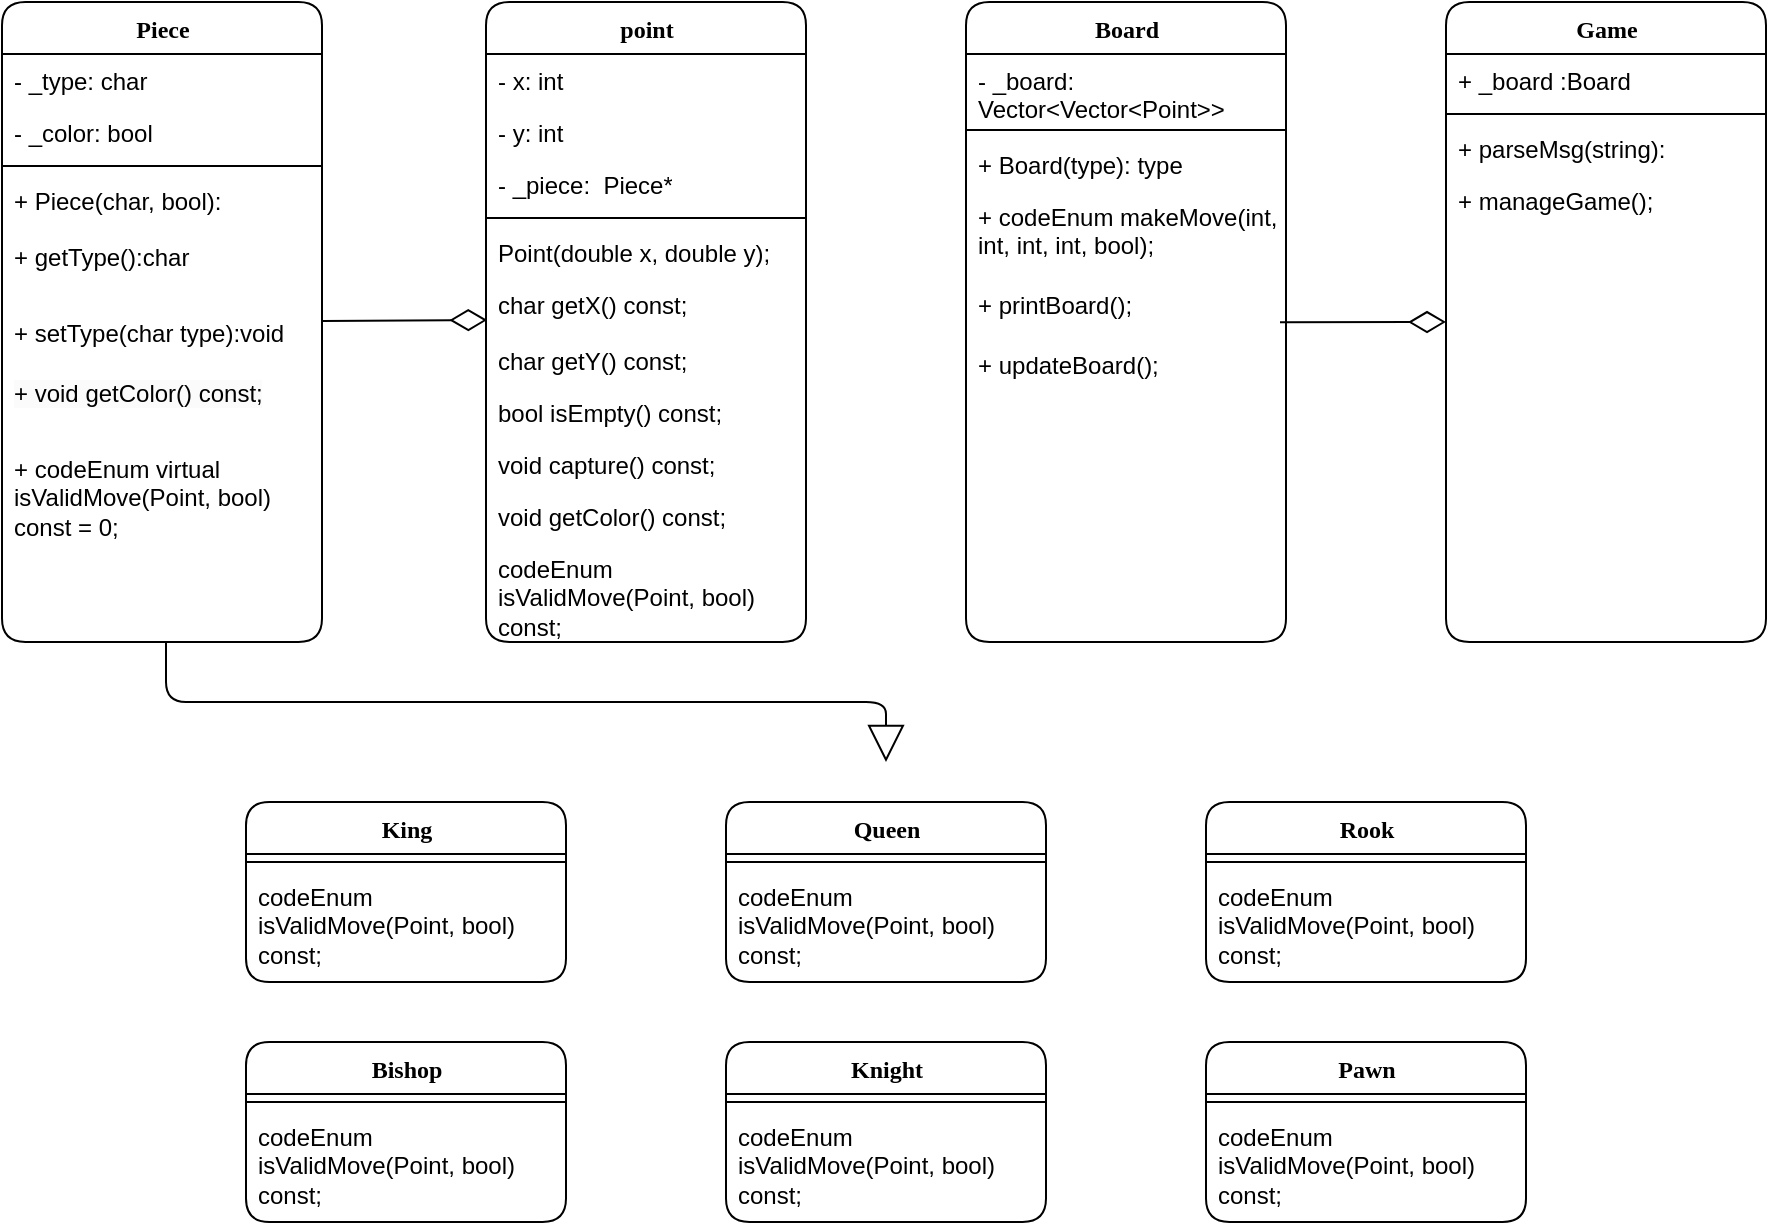 <mxfile version="25.0.3">
  <diagram name="Diagram" id="9f46799a-70d6-7492-0946-bef42562c5a5">
    <mxGraphModel dx="940" dy="375" grid="1" gridSize="10" guides="1" tooltips="1" connect="1" arrows="1" fold="1" page="1" pageScale="1" pageWidth="1100" pageHeight="850" background="none" math="0" shadow="0">
      <root>
        <mxCell id="0" />
        <mxCell id="1" parent="0" />
        <mxCell id="78961159f06e98e8-17" value="Piece" style="swimlane;html=1;fontStyle=1;align=center;verticalAlign=top;childLayout=stackLayout;horizontal=1;startSize=26;horizontalStack=0;resizeParent=1;resizeLast=0;collapsible=1;marginBottom=0;swimlaneFillColor=#ffffff;rounded=1;shadow=0;comic=0;labelBackgroundColor=none;strokeWidth=1;fillColor=none;fontFamily=Verdana;fontSize=12;" parent="1" vertex="1">
          <mxGeometry x="78" y="80" width="160" height="320" as="geometry">
            <mxRectangle x="78" y="80" width="70" height="30" as="alternateBounds" />
          </mxGeometry>
        </mxCell>
        <mxCell id="x0LkCOhh9_j6Cfr8yrsg-11" value="- _type: char" style="text;html=1;strokeColor=none;fillColor=none;align=left;verticalAlign=top;spacingLeft=4;spacingRight=4;whiteSpace=wrap;overflow=hidden;rotatable=0;points=[[0,0.5],[1,0.5]];portConstraint=eastwest;labelBackgroundColor=none;rounded=1;" parent="78961159f06e98e8-17" vertex="1">
          <mxGeometry y="26" width="160" height="26" as="geometry" />
        </mxCell>
        <mxCell id="51JTHI1VUY0Qbvhg6Ckp-14" value="- _color: bool&amp;nbsp;" style="text;html=1;strokeColor=none;fillColor=none;align=left;verticalAlign=top;spacingLeft=4;spacingRight=4;whiteSpace=wrap;overflow=hidden;rotatable=0;points=[[0,0.5],[1,0.5]];portConstraint=eastwest;labelBackgroundColor=none;rounded=1;" vertex="1" parent="78961159f06e98e8-17">
          <mxGeometry y="52" width="160" height="26" as="geometry" />
        </mxCell>
        <mxCell id="78961159f06e98e8-19" value="" style="line;html=1;strokeWidth=1;fillColor=none;align=left;verticalAlign=middle;spacingTop=-1;spacingLeft=3;spacingRight=3;rotatable=0;labelPosition=right;points=[];portConstraint=eastwest;labelBackgroundColor=none;rounded=1;" parent="78961159f06e98e8-17" vertex="1">
          <mxGeometry y="78" width="160" height="8" as="geometry" />
        </mxCell>
        <mxCell id="L8PhIgvEjSHy7LHoiN0H-8" value="+ Piece(char, bool):" style="text;html=1;strokeColor=none;fillColor=none;align=left;verticalAlign=top;spacingLeft=4;spacingRight=4;whiteSpace=wrap;overflow=hidden;rotatable=0;points=[[0,0.5],[1,0.5]];portConstraint=eastwest;labelBackgroundColor=none;rounded=1;" parent="78961159f06e98e8-17" vertex="1">
          <mxGeometry y="86" width="160" height="28" as="geometry" />
        </mxCell>
        <mxCell id="78961159f06e98e8-20" value="+ getType():char" style="text;html=1;strokeColor=none;fillColor=none;align=left;verticalAlign=top;spacingLeft=4;spacingRight=4;whiteSpace=wrap;overflow=hidden;rotatable=0;points=[[0,0.5],[1,0.5]];portConstraint=eastwest;labelBackgroundColor=none;rounded=1;" parent="78961159f06e98e8-17" vertex="1">
          <mxGeometry y="114" width="160" height="38" as="geometry" />
        </mxCell>
        <mxCell id="bN9FxAZdA9FcsLfQh3jO-1" value="+ setType(char type):void" style="text;html=1;strokeColor=none;fillColor=none;align=left;verticalAlign=top;spacingLeft=4;spacingRight=4;whiteSpace=wrap;overflow=hidden;rotatable=0;points=[[0,0.5],[1,0.5]];portConstraint=eastwest;labelBackgroundColor=none;rounded=1;" parent="78961159f06e98e8-17" vertex="1">
          <mxGeometry y="152" width="160" height="30" as="geometry" />
        </mxCell>
        <mxCell id="51JTHI1VUY0Qbvhg6Ckp-13" value="&lt;span style=&quot;color: rgb(0, 0, 0); font-family: Helvetica; font-size: 12px; font-style: normal; font-variant-ligatures: normal; font-variant-caps: normal; font-weight: 400; letter-spacing: normal; orphans: 2; text-align: left; text-indent: 0px; text-transform: none; widows: 2; word-spacing: 0px; -webkit-text-stroke-width: 0px; white-space: normal; background-color: rgb(251, 251, 251); text-decoration-thickness: initial; text-decoration-style: initial; text-decoration-color: initial; display: inline !important; float: none;&quot;&gt;+ void getColor() const;&lt;/span&gt;&lt;div&gt;&lt;br&gt;&lt;/div&gt;" style="text;html=1;strokeColor=none;fillColor=none;align=left;verticalAlign=top;spacingLeft=4;spacingRight=4;whiteSpace=wrap;overflow=hidden;rotatable=0;points=[[0,0.5],[1,0.5]];portConstraint=eastwest;labelBackgroundColor=none;rounded=1;" vertex="1" parent="78961159f06e98e8-17">
          <mxGeometry y="182" width="160" height="38" as="geometry" />
        </mxCell>
        <mxCell id="51JTHI1VUY0Qbvhg6Ckp-30" value="&lt;span style=&quot;white-space: normal;&quot;&gt;+ codeEnum virtual isValidMove(Point, bool) const = 0;&lt;/span&gt;" style="text;html=1;strokeColor=none;fillColor=none;align=left;verticalAlign=top;spacingLeft=4;spacingRight=4;whiteSpace=wrap;overflow=hidden;rotatable=0;points=[[0,0.5],[1,0.5]];portConstraint=eastwest;labelBackgroundColor=none;rounded=1;" vertex="1" parent="78961159f06e98e8-17">
          <mxGeometry y="220" width="160" height="50" as="geometry" />
        </mxCell>
        <mxCell id="78961159f06e98e8-30" value="point" style="swimlane;html=1;fontStyle=1;align=center;verticalAlign=top;childLayout=stackLayout;horizontal=1;startSize=26;horizontalStack=0;resizeParent=1;resizeLast=0;collapsible=1;marginBottom=0;swimlaneFillColor=#ffffff;rounded=1;shadow=0;comic=0;labelBackgroundColor=none;strokeWidth=1;fillColor=none;fontFamily=Verdana;fontSize=12;" parent="1" vertex="1">
          <mxGeometry x="320" y="80" width="160" height="320" as="geometry" />
        </mxCell>
        <mxCell id="78961159f06e98e8-31" value="- x: int" style="text;html=1;strokeColor=none;fillColor=none;align=left;verticalAlign=top;spacingLeft=4;spacingRight=4;whiteSpace=wrap;overflow=hidden;rotatable=0;points=[[0,0.5],[1,0.5]];portConstraint=eastwest;labelBackgroundColor=none;rounded=1;" parent="78961159f06e98e8-30" vertex="1">
          <mxGeometry y="26" width="160" height="26" as="geometry" />
        </mxCell>
        <mxCell id="bN9FxAZdA9FcsLfQh3jO-7" value="- y: int" style="text;html=1;strokeColor=none;fillColor=none;align=left;verticalAlign=top;spacingLeft=4;spacingRight=4;whiteSpace=wrap;overflow=hidden;rotatable=0;points=[[0,0.5],[1,0.5]];portConstraint=eastwest;labelBackgroundColor=none;rounded=1;" parent="78961159f06e98e8-30" vertex="1">
          <mxGeometry y="52" width="160" height="26" as="geometry" />
        </mxCell>
        <mxCell id="bN9FxAZdA9FcsLfQh3jO-9" value="- _piece:&amp;nbsp; Piece*" style="text;html=1;strokeColor=none;fillColor=none;align=left;verticalAlign=top;spacingLeft=4;spacingRight=4;whiteSpace=wrap;overflow=hidden;rotatable=0;points=[[0,0.5],[1,0.5]];portConstraint=eastwest;labelBackgroundColor=none;rounded=1;" parent="78961159f06e98e8-30" vertex="1">
          <mxGeometry y="78" width="160" height="26" as="geometry" />
        </mxCell>
        <mxCell id="78961159f06e98e8-38" value="" style="line;html=1;strokeWidth=1;fillColor=none;align=left;verticalAlign=middle;spacingTop=-1;spacingLeft=3;spacingRight=3;rotatable=0;labelPosition=right;points=[];portConstraint=eastwest;labelBackgroundColor=none;rounded=1;" parent="78961159f06e98e8-30" vertex="1">
          <mxGeometry y="104" width="160" height="8" as="geometry" />
        </mxCell>
        <mxCell id="78961159f06e98e8-39" value="Point(double x, double y);" style="text;html=1;strokeColor=none;fillColor=none;align=left;verticalAlign=top;spacingLeft=4;spacingRight=4;whiteSpace=wrap;overflow=hidden;rotatable=0;points=[[0,0.5],[1,0.5]];portConstraint=eastwest;labelBackgroundColor=none;rounded=1;" parent="78961159f06e98e8-30" vertex="1">
          <mxGeometry y="112" width="160" height="26" as="geometry" />
        </mxCell>
        <mxCell id="78961159f06e98e8-40" value="char getX() const;" style="text;html=1;strokeColor=none;fillColor=none;align=left;verticalAlign=top;spacingLeft=4;spacingRight=4;whiteSpace=wrap;overflow=hidden;rotatable=0;points=[[0,0.5],[1,0.5]];portConstraint=eastwest;labelBackgroundColor=none;rounded=1;" parent="78961159f06e98e8-30" vertex="1">
          <mxGeometry y="138" width="160" height="28" as="geometry" />
        </mxCell>
        <mxCell id="bN9FxAZdA9FcsLfQh3jO-6" value="&lt;span style=&quot;white-space: normal;&quot;&gt;char getY() const;&lt;/span&gt;" style="text;html=1;strokeColor=none;fillColor=none;align=left;verticalAlign=top;spacingLeft=4;spacingRight=4;whiteSpace=wrap;overflow=hidden;rotatable=0;points=[[0,0.5],[1,0.5]];portConstraint=eastwest;labelBackgroundColor=none;rounded=1;" parent="78961159f06e98e8-30" vertex="1">
          <mxGeometry y="166" width="160" height="26" as="geometry" />
        </mxCell>
        <mxCell id="51JTHI1VUY0Qbvhg6Ckp-20" value="&lt;span style=&quot;white-space: normal;&quot;&gt;bool isEmpty() const;&lt;/span&gt;" style="text;html=1;strokeColor=none;fillColor=none;align=left;verticalAlign=top;spacingLeft=4;spacingRight=4;whiteSpace=wrap;overflow=hidden;rotatable=0;points=[[0,0.5],[1,0.5]];portConstraint=eastwest;labelBackgroundColor=none;rounded=1;" vertex="1" parent="78961159f06e98e8-30">
          <mxGeometry y="192" width="160" height="26" as="geometry" />
        </mxCell>
        <mxCell id="51JTHI1VUY0Qbvhg6Ckp-28" value="&lt;span style=&quot;white-space: normal;&quot;&gt;void capture() const;&lt;/span&gt;" style="text;html=1;strokeColor=none;fillColor=none;align=left;verticalAlign=top;spacingLeft=4;spacingRight=4;whiteSpace=wrap;overflow=hidden;rotatable=0;points=[[0,0.5],[1,0.5]];portConstraint=eastwest;labelBackgroundColor=none;rounded=1;" vertex="1" parent="78961159f06e98e8-30">
          <mxGeometry y="218" width="160" height="26" as="geometry" />
        </mxCell>
        <mxCell id="51JTHI1VUY0Qbvhg6Ckp-29" value="&lt;span style=&quot;white-space: normal;&quot;&gt;void getColor() const;&lt;/span&gt;" style="text;html=1;strokeColor=none;fillColor=none;align=left;verticalAlign=top;spacingLeft=4;spacingRight=4;whiteSpace=wrap;overflow=hidden;rotatable=0;points=[[0,0.5],[1,0.5]];portConstraint=eastwest;labelBackgroundColor=none;rounded=1;" vertex="1" parent="78961159f06e98e8-30">
          <mxGeometry y="244" width="160" height="26" as="geometry" />
        </mxCell>
        <mxCell id="78961159f06e98e8-42" value="&lt;span style=&quot;white-space: normal;&quot;&gt;codeEnum isValidMove(Point, bool) const;&lt;/span&gt;" style="text;html=1;strokeColor=none;fillColor=none;align=left;verticalAlign=top;spacingLeft=4;spacingRight=4;whiteSpace=wrap;overflow=hidden;rotatable=0;points=[[0,0.5],[1,0.5]];portConstraint=eastwest;labelBackgroundColor=none;rounded=1;" parent="78961159f06e98e8-30" vertex="1">
          <mxGeometry y="270" width="160" height="50" as="geometry" />
        </mxCell>
        <mxCell id="78961159f06e98e8-43" value="Board" style="swimlane;html=1;fontStyle=1;align=center;verticalAlign=top;childLayout=stackLayout;horizontal=1;startSize=26;horizontalStack=0;resizeParent=1;resizeLast=0;collapsible=1;marginBottom=0;swimlaneFillColor=#ffffff;rounded=1;shadow=0;comic=0;labelBackgroundColor=none;strokeWidth=1;fillColor=none;fontFamily=Verdana;fontSize=12;" parent="1" vertex="1">
          <mxGeometry x="560" y="80" width="160" height="320" as="geometry" />
        </mxCell>
        <mxCell id="78961159f06e98e8-44" value="- _board: Vector&amp;lt;Vector&amp;lt;Point&amp;gt;&amp;gt;" style="text;html=1;strokeColor=none;fillColor=none;align=left;verticalAlign=top;spacingLeft=4;spacingRight=4;whiteSpace=wrap;overflow=hidden;rotatable=0;points=[[0,0.5],[1,0.5]];portConstraint=eastwest;labelBackgroundColor=none;rounded=1;" parent="78961159f06e98e8-43" vertex="1">
          <mxGeometry y="26" width="160" height="34" as="geometry" />
        </mxCell>
        <mxCell id="78961159f06e98e8-51" value="" style="line;html=1;strokeWidth=1;fillColor=none;align=left;verticalAlign=middle;spacingTop=-1;spacingLeft=3;spacingRight=3;rotatable=0;labelPosition=right;points=[];portConstraint=eastwest;labelBackgroundColor=none;rounded=1;" parent="78961159f06e98e8-43" vertex="1">
          <mxGeometry y="60" width="160" height="8" as="geometry" />
        </mxCell>
        <mxCell id="78961159f06e98e8-52" value="+ Board(type): type" style="text;html=1;strokeColor=none;fillColor=none;align=left;verticalAlign=top;spacingLeft=4;spacingRight=4;whiteSpace=wrap;overflow=hidden;rotatable=0;points=[[0,0.5],[1,0.5]];portConstraint=eastwest;labelBackgroundColor=none;rounded=1;" parent="78961159f06e98e8-43" vertex="1">
          <mxGeometry y="68" width="160" height="26" as="geometry" />
        </mxCell>
        <mxCell id="78961159f06e98e8-53" value="+ codeEnum makeMove(int, int, int, int, bool);" style="text;html=1;strokeColor=none;fillColor=none;align=left;verticalAlign=top;spacingLeft=4;spacingRight=4;whiteSpace=wrap;overflow=hidden;rotatable=0;points=[[0,0.5],[1,0.5]];portConstraint=eastwest;labelBackgroundColor=none;rounded=1;" parent="78961159f06e98e8-43" vertex="1">
          <mxGeometry y="94" width="160" height="44" as="geometry" />
        </mxCell>
        <mxCell id="jO7Rbo5i6ajUBvPkKgDe-2" value="+ printBoard();" style="text;html=1;strokeColor=none;fillColor=none;align=left;verticalAlign=top;spacingLeft=4;spacingRight=4;whiteSpace=wrap;overflow=hidden;rotatable=0;points=[[0,0.5],[1,0.5]];portConstraint=eastwest;labelBackgroundColor=none;rounded=1;" vertex="1" parent="78961159f06e98e8-43">
          <mxGeometry y="138" width="160" height="30" as="geometry" />
        </mxCell>
        <mxCell id="jO7Rbo5i6ajUBvPkKgDe-5" value="+ updateBoard();" style="text;html=1;strokeColor=none;fillColor=none;align=left;verticalAlign=top;spacingLeft=4;spacingRight=4;whiteSpace=wrap;overflow=hidden;rotatable=0;points=[[0,0.5],[1,0.5]];portConstraint=eastwest;labelBackgroundColor=none;rounded=1;" vertex="1" parent="78961159f06e98e8-43">
          <mxGeometry y="168" width="160" height="26" as="geometry" />
        </mxCell>
        <mxCell id="78961159f06e98e8-69" value="Queen" style="swimlane;html=1;fontStyle=1;align=center;verticalAlign=top;childLayout=stackLayout;horizontal=1;startSize=26;horizontalStack=0;resizeParent=1;resizeLast=0;collapsible=1;marginBottom=0;swimlaneFillColor=#ffffff;rounded=1;shadow=0;comic=0;labelBackgroundColor=none;strokeWidth=1;fillColor=none;fontFamily=Verdana;fontSize=12;" parent="1" vertex="1">
          <mxGeometry x="440" y="480" width="160" height="90" as="geometry" />
        </mxCell>
        <mxCell id="78961159f06e98e8-77" value="" style="line;html=1;strokeWidth=1;fillColor=none;align=left;verticalAlign=middle;spacingTop=-1;spacingLeft=3;spacingRight=3;rotatable=0;labelPosition=right;points=[];portConstraint=eastwest;labelBackgroundColor=none;rounded=1;" parent="78961159f06e98e8-69" vertex="1">
          <mxGeometry y="26" width="160" height="8" as="geometry" />
        </mxCell>
        <mxCell id="78961159f06e98e8-79" value="codeEnum isValidMove(Point, bool) const;" style="text;html=1;strokeColor=none;fillColor=none;align=left;verticalAlign=top;spacingLeft=4;spacingRight=4;whiteSpace=wrap;overflow=hidden;rotatable=0;points=[[0,0.5],[1,0.5]];portConstraint=eastwest;labelBackgroundColor=none;rounded=1;" parent="78961159f06e98e8-69" vertex="1">
          <mxGeometry y="34" width="160" height="56" as="geometry" />
        </mxCell>
        <mxCell id="78961159f06e98e8-108" value="Game" style="swimlane;html=1;fontStyle=1;align=center;verticalAlign=top;childLayout=stackLayout;horizontal=1;startSize=26;horizontalStack=0;resizeParent=1;resizeLast=0;collapsible=1;marginBottom=0;swimlaneFillColor=#ffffff;rounded=1;shadow=0;comic=0;labelBackgroundColor=none;strokeWidth=1;fillColor=none;fontFamily=Verdana;fontSize=12;" parent="1" vertex="1">
          <mxGeometry x="800" y="80" width="160" height="320" as="geometry" />
        </mxCell>
        <mxCell id="78961159f06e98e8-109" value="+ _board :Board" style="text;html=1;strokeColor=none;fillColor=none;align=left;verticalAlign=top;spacingLeft=4;spacingRight=4;whiteSpace=wrap;overflow=hidden;rotatable=0;points=[[0,0.5],[1,0.5]];portConstraint=eastwest;labelBackgroundColor=none;rounded=1;" parent="78961159f06e98e8-108" vertex="1">
          <mxGeometry y="26" width="160" height="26" as="geometry" />
        </mxCell>
        <mxCell id="78961159f06e98e8-116" value="" style="line;html=1;strokeWidth=1;fillColor=none;align=left;verticalAlign=middle;spacingTop=-1;spacingLeft=3;spacingRight=3;rotatable=0;labelPosition=right;points=[];portConstraint=eastwest;labelBackgroundColor=none;rounded=1;" parent="78961159f06e98e8-108" vertex="1">
          <mxGeometry y="52" width="160" height="8" as="geometry" />
        </mxCell>
        <mxCell id="78961159f06e98e8-117" value="+ parseMsg(string):&amp;nbsp;" style="text;html=1;strokeColor=none;fillColor=none;align=left;verticalAlign=top;spacingLeft=4;spacingRight=4;whiteSpace=wrap;overflow=hidden;rotatable=0;points=[[0,0.5],[1,0.5]];portConstraint=eastwest;labelBackgroundColor=none;rounded=1;" parent="78961159f06e98e8-108" vertex="1">
          <mxGeometry y="60" width="160" height="26" as="geometry" />
        </mxCell>
        <mxCell id="jO7Rbo5i6ajUBvPkKgDe-29" value="+ manageGame();" style="text;html=1;strokeColor=none;fillColor=none;align=left;verticalAlign=top;spacingLeft=4;spacingRight=4;whiteSpace=wrap;overflow=hidden;rotatable=0;points=[[0,0.5],[1,0.5]];portConstraint=eastwest;labelBackgroundColor=none;rounded=1;" vertex="1" parent="78961159f06e98e8-108">
          <mxGeometry y="86" width="160" height="26" as="geometry" />
        </mxCell>
        <mxCell id="78961159f06e98e8-121" style="edgeStyle=elbowEdgeStyle;html=1;labelBackgroundColor=none;startFill=0;startSize=8;endArrow=diamondThin;endFill=0;endSize=16;fontFamily=Verdana;fontSize=12;elbow=vertical;entryX=0.004;entryY=0.748;entryDx=0;entryDy=0;entryPerimeter=0;fontColor=default;rounded=1;" parent="1" target="78961159f06e98e8-40" edge="1">
          <mxGeometry relative="1" as="geometry">
            <mxPoint x="238" y="239.555" as="sourcePoint" />
            <mxPoint x="310" y="239.55" as="targetPoint" />
          </mxGeometry>
        </mxCell>
        <mxCell id="51JTHI1VUY0Qbvhg6Ckp-34" value="Rook" style="swimlane;html=1;fontStyle=1;align=center;verticalAlign=top;childLayout=stackLayout;horizontal=1;startSize=26;horizontalStack=0;resizeParent=1;resizeLast=0;collapsible=1;marginBottom=0;swimlaneFillColor=#ffffff;rounded=1;shadow=0;comic=0;labelBackgroundColor=none;strokeWidth=1;fillColor=none;fontFamily=Verdana;fontSize=12;" vertex="1" parent="1">
          <mxGeometry x="680" y="480" width="160" height="90" as="geometry" />
        </mxCell>
        <mxCell id="51JTHI1VUY0Qbvhg6Ckp-35" value="" style="line;html=1;strokeWidth=1;fillColor=none;align=left;verticalAlign=middle;spacingTop=-1;spacingLeft=3;spacingRight=3;rotatable=0;labelPosition=right;points=[];portConstraint=eastwest;labelBackgroundColor=none;rounded=1;" vertex="1" parent="51JTHI1VUY0Qbvhg6Ckp-34">
          <mxGeometry y="26" width="160" height="8" as="geometry" />
        </mxCell>
        <mxCell id="51JTHI1VUY0Qbvhg6Ckp-36" value="codeEnum isValidMove(Point, bool) const;" style="text;html=1;strokeColor=none;fillColor=none;align=left;verticalAlign=top;spacingLeft=4;spacingRight=4;whiteSpace=wrap;overflow=hidden;rotatable=0;points=[[0,0.5],[1,0.5]];portConstraint=eastwest;labelBackgroundColor=none;rounded=1;" vertex="1" parent="51JTHI1VUY0Qbvhg6Ckp-34">
          <mxGeometry y="34" width="160" height="56" as="geometry" />
        </mxCell>
        <mxCell id="51JTHI1VUY0Qbvhg6Ckp-46" value="Knight" style="swimlane;html=1;fontStyle=1;align=center;verticalAlign=top;childLayout=stackLayout;horizontal=1;startSize=26;horizontalStack=0;resizeParent=1;resizeLast=0;collapsible=1;marginBottom=0;swimlaneFillColor=#ffffff;rounded=1;shadow=0;comic=0;labelBackgroundColor=none;strokeWidth=1;fillColor=none;fontFamily=Verdana;fontSize=12;" vertex="1" parent="1">
          <mxGeometry x="440" y="600" width="160" height="90" as="geometry" />
        </mxCell>
        <mxCell id="51JTHI1VUY0Qbvhg6Ckp-47" value="" style="line;html=1;strokeWidth=1;fillColor=none;align=left;verticalAlign=middle;spacingTop=-1;spacingLeft=3;spacingRight=3;rotatable=0;labelPosition=right;points=[];portConstraint=eastwest;labelBackgroundColor=none;rounded=1;" vertex="1" parent="51JTHI1VUY0Qbvhg6Ckp-46">
          <mxGeometry y="26" width="160" height="8" as="geometry" />
        </mxCell>
        <mxCell id="51JTHI1VUY0Qbvhg6Ckp-48" value="codeEnum isValidMove(Point, bool) const;" style="text;html=1;strokeColor=none;fillColor=none;align=left;verticalAlign=top;spacingLeft=4;spacingRight=4;whiteSpace=wrap;overflow=hidden;rotatable=0;points=[[0,0.5],[1,0.5]];portConstraint=eastwest;labelBackgroundColor=none;rounded=1;" vertex="1" parent="51JTHI1VUY0Qbvhg6Ckp-46">
          <mxGeometry y="34" width="160" height="56" as="geometry" />
        </mxCell>
        <mxCell id="51JTHI1VUY0Qbvhg6Ckp-49" value="Bishop" style="swimlane;html=1;fontStyle=1;align=center;verticalAlign=top;childLayout=stackLayout;horizontal=1;startSize=26;horizontalStack=0;resizeParent=1;resizeLast=0;collapsible=1;marginBottom=0;swimlaneFillColor=#ffffff;rounded=1;shadow=0;comic=0;labelBackgroundColor=none;strokeWidth=1;fillColor=none;fontFamily=Verdana;fontSize=12;" vertex="1" parent="1">
          <mxGeometry x="200" y="600" width="160" height="90" as="geometry" />
        </mxCell>
        <mxCell id="51JTHI1VUY0Qbvhg6Ckp-50" value="" style="line;html=1;strokeWidth=1;fillColor=none;align=left;verticalAlign=middle;spacingTop=-1;spacingLeft=3;spacingRight=3;rotatable=0;labelPosition=right;points=[];portConstraint=eastwest;labelBackgroundColor=none;rounded=1;" vertex="1" parent="51JTHI1VUY0Qbvhg6Ckp-49">
          <mxGeometry y="26" width="160" height="8" as="geometry" />
        </mxCell>
        <mxCell id="51JTHI1VUY0Qbvhg6Ckp-51" value="codeEnum isValidMove(Point, bool) const;" style="text;html=1;strokeColor=none;fillColor=none;align=left;verticalAlign=top;spacingLeft=4;spacingRight=4;whiteSpace=wrap;overflow=hidden;rotatable=0;points=[[0,0.5],[1,0.5]];portConstraint=eastwest;labelBackgroundColor=none;rounded=1;" vertex="1" parent="51JTHI1VUY0Qbvhg6Ckp-49">
          <mxGeometry y="34" width="160" height="56" as="geometry" />
        </mxCell>
        <mxCell id="51JTHI1VUY0Qbvhg6Ckp-52" value="Pawn" style="swimlane;html=1;fontStyle=1;align=center;verticalAlign=top;childLayout=stackLayout;horizontal=1;startSize=26;horizontalStack=0;resizeParent=1;resizeLast=0;collapsible=1;marginBottom=0;swimlaneFillColor=#ffffff;rounded=1;shadow=0;comic=0;labelBackgroundColor=none;strokeWidth=1;fillColor=none;fontFamily=Verdana;fontSize=12;" vertex="1" parent="1">
          <mxGeometry x="680" y="600" width="160" height="90" as="geometry" />
        </mxCell>
        <mxCell id="51JTHI1VUY0Qbvhg6Ckp-53" value="" style="line;html=1;strokeWidth=1;fillColor=none;align=left;verticalAlign=middle;spacingTop=-1;spacingLeft=3;spacingRight=3;rotatable=0;labelPosition=right;points=[];portConstraint=eastwest;labelBackgroundColor=none;rounded=1;" vertex="1" parent="51JTHI1VUY0Qbvhg6Ckp-52">
          <mxGeometry y="26" width="160" height="8" as="geometry" />
        </mxCell>
        <mxCell id="51JTHI1VUY0Qbvhg6Ckp-54" value="codeEnum isValidMove(Point, bool) const;" style="text;html=1;strokeColor=none;fillColor=none;align=left;verticalAlign=top;spacingLeft=4;spacingRight=4;whiteSpace=wrap;overflow=hidden;rotatable=0;points=[[0,0.5],[1,0.5]];portConstraint=eastwest;labelBackgroundColor=none;rounded=1;" vertex="1" parent="51JTHI1VUY0Qbvhg6Ckp-52">
          <mxGeometry y="34" width="160" height="56" as="geometry" />
        </mxCell>
        <mxCell id="51JTHI1VUY0Qbvhg6Ckp-55" value="King" style="swimlane;html=1;fontStyle=1;align=center;verticalAlign=top;childLayout=stackLayout;horizontal=1;startSize=26;horizontalStack=0;resizeParent=1;resizeLast=0;collapsible=1;marginBottom=0;swimlaneFillColor=#ffffff;rounded=1;shadow=0;comic=0;labelBackgroundColor=none;strokeWidth=1;fillColor=none;fontFamily=Verdana;fontSize=12;" vertex="1" parent="1">
          <mxGeometry x="200" y="480" width="160" height="90" as="geometry" />
        </mxCell>
        <mxCell id="51JTHI1VUY0Qbvhg6Ckp-56" value="" style="line;html=1;strokeWidth=1;fillColor=none;align=left;verticalAlign=middle;spacingTop=-1;spacingLeft=3;spacingRight=3;rotatable=0;labelPosition=right;points=[];portConstraint=eastwest;labelBackgroundColor=none;rounded=1;" vertex="1" parent="51JTHI1VUY0Qbvhg6Ckp-55">
          <mxGeometry y="26" width="160" height="8" as="geometry" />
        </mxCell>
        <mxCell id="51JTHI1VUY0Qbvhg6Ckp-57" value="codeEnum isValidMove(Point, bool) const;" style="text;html=1;strokeColor=none;fillColor=none;align=left;verticalAlign=top;spacingLeft=4;spacingRight=4;whiteSpace=wrap;overflow=hidden;rotatable=0;points=[[0,0.5],[1,0.5]];portConstraint=eastwest;labelBackgroundColor=none;rounded=1;" vertex="1" parent="51JTHI1VUY0Qbvhg6Ckp-55">
          <mxGeometry y="34" width="160" height="56" as="geometry" />
        </mxCell>
        <mxCell id="jO7Rbo5i6ajUBvPkKgDe-11" style="edgeStyle=elbowEdgeStyle;html=1;labelBackgroundColor=none;startFill=0;startSize=8;endArrow=diamondThin;endFill=0;endSize=16;fontFamily=Verdana;fontSize=12;elbow=vertical;entryX=0.004;entryY=0.748;entryDx=0;entryDy=0;entryPerimeter=0;fontColor=default;rounded=1;" edge="1" parent="1">
          <mxGeometry relative="1" as="geometry">
            <mxPoint x="717" y="240.105" as="sourcePoint" />
            <mxPoint x="800" y="239.55" as="targetPoint" />
          </mxGeometry>
        </mxCell>
        <mxCell id="jO7Rbo5i6ajUBvPkKgDe-21" style="edgeStyle=orthogonalEdgeStyle;html=1;labelBackgroundColor=none;startFill=0;startSize=8;endArrow=block;endFill=0;endSize=16;fontFamily=Verdana;fontSize=12;fontColor=default;rounded=1;" edge="1" parent="1">
          <mxGeometry relative="1" as="geometry">
            <Array as="points">
              <mxPoint x="160" y="430" />
            </Array>
            <mxPoint x="160" y="400" as="sourcePoint" />
            <mxPoint x="520" y="460" as="targetPoint" />
          </mxGeometry>
        </mxCell>
      </root>
    </mxGraphModel>
  </diagram>
</mxfile>
